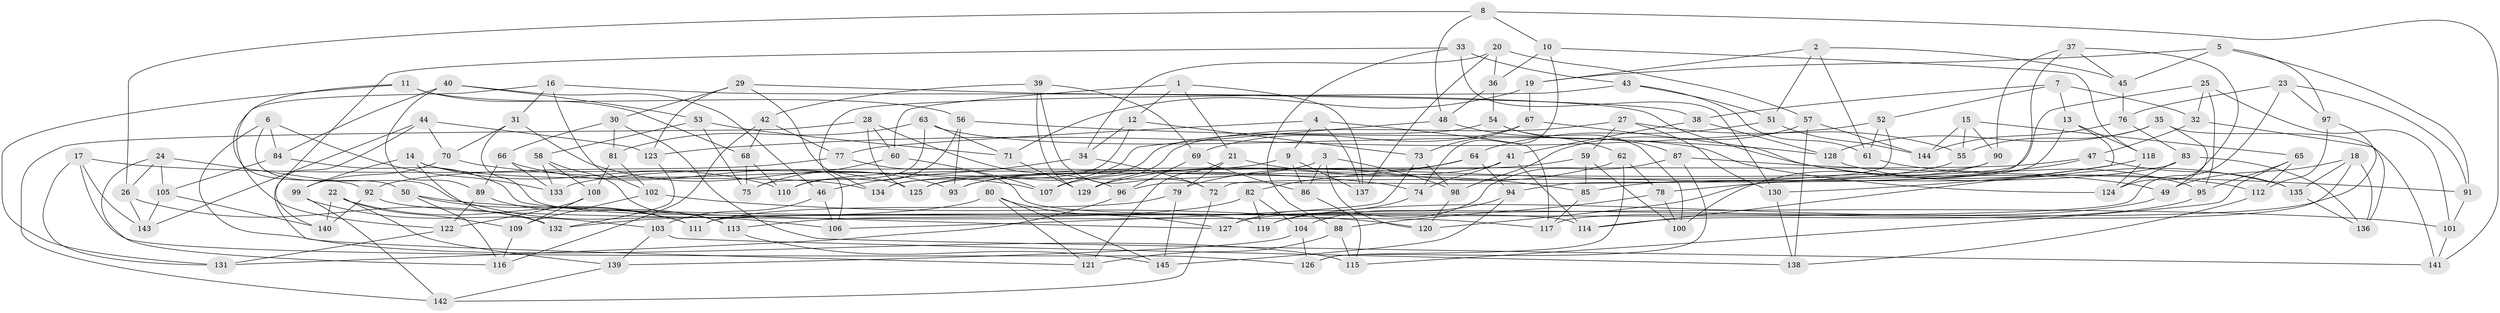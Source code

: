 // coarse degree distribution, {6: 0.5268817204301075, 5: 0.03225806451612903, 4: 0.43010752688172044, 3: 0.010752688172043012}
// Generated by graph-tools (version 1.1) at 2025/52/02/27/25 19:52:33]
// undirected, 145 vertices, 290 edges
graph export_dot {
graph [start="1"]
  node [color=gray90,style=filled];
  1;
  2;
  3;
  4;
  5;
  6;
  7;
  8;
  9;
  10;
  11;
  12;
  13;
  14;
  15;
  16;
  17;
  18;
  19;
  20;
  21;
  22;
  23;
  24;
  25;
  26;
  27;
  28;
  29;
  30;
  31;
  32;
  33;
  34;
  35;
  36;
  37;
  38;
  39;
  40;
  41;
  42;
  43;
  44;
  45;
  46;
  47;
  48;
  49;
  50;
  51;
  52;
  53;
  54;
  55;
  56;
  57;
  58;
  59;
  60;
  61;
  62;
  63;
  64;
  65;
  66;
  67;
  68;
  69;
  70;
  71;
  72;
  73;
  74;
  75;
  76;
  77;
  78;
  79;
  80;
  81;
  82;
  83;
  84;
  85;
  86;
  87;
  88;
  89;
  90;
  91;
  92;
  93;
  94;
  95;
  96;
  97;
  98;
  99;
  100;
  101;
  102;
  103;
  104;
  105;
  106;
  107;
  108;
  109;
  110;
  111;
  112;
  113;
  114;
  115;
  116;
  117;
  118;
  119;
  120;
  121;
  122;
  123;
  124;
  125;
  126;
  127;
  128;
  129;
  130;
  131;
  132;
  133;
  134;
  135;
  136;
  137;
  138;
  139;
  140;
  141;
  142;
  143;
  144;
  145;
  1 -- 137;
  1 -- 60;
  1 -- 21;
  1 -- 12;
  2 -- 19;
  2 -- 45;
  2 -- 51;
  2 -- 61;
  3 -- 86;
  3 -- 133;
  3 -- 98;
  3 -- 120;
  4 -- 9;
  4 -- 77;
  4 -- 117;
  4 -- 137;
  5 -- 97;
  5 -- 45;
  5 -- 19;
  5 -- 91;
  6 -- 84;
  6 -- 133;
  6 -- 106;
  6 -- 115;
  7 -- 38;
  7 -- 13;
  7 -- 32;
  7 -- 52;
  8 -- 26;
  8 -- 10;
  8 -- 48;
  8 -- 141;
  9 -- 86;
  9 -- 137;
  9 -- 110;
  10 -- 36;
  10 -- 74;
  10 -- 118;
  11 -- 50;
  11 -- 131;
  11 -- 68;
  11 -- 56;
  12 -- 34;
  12 -- 73;
  12 -- 134;
  13 -- 94;
  13 -- 118;
  13 -- 114;
  14 -- 99;
  14 -- 132;
  14 -- 110;
  14 -- 134;
  15 -- 65;
  15 -- 55;
  15 -- 90;
  15 -- 144;
  16 -- 102;
  16 -- 31;
  16 -- 49;
  16 -- 122;
  17 -- 74;
  17 -- 126;
  17 -- 143;
  17 -- 131;
  18 -- 49;
  18 -- 117;
  18 -- 135;
  18 -- 136;
  19 -- 67;
  19 -- 71;
  20 -- 57;
  20 -- 137;
  20 -- 34;
  20 -- 36;
  21 -- 79;
  21 -- 85;
  21 -- 121;
  22 -- 111;
  22 -- 109;
  22 -- 140;
  22 -- 139;
  23 -- 91;
  23 -- 76;
  23 -- 97;
  23 -- 111;
  24 -- 116;
  24 -- 105;
  24 -- 92;
  24 -- 26;
  25 -- 72;
  25 -- 32;
  25 -- 95;
  25 -- 101;
  26 -- 132;
  26 -- 143;
  27 -- 129;
  27 -- 55;
  27 -- 59;
  27 -- 130;
  28 -- 96;
  28 -- 60;
  28 -- 125;
  28 -- 142;
  29 -- 30;
  29 -- 38;
  29 -- 134;
  29 -- 123;
  30 -- 66;
  30 -- 81;
  30 -- 141;
  31 -- 119;
  31 -- 70;
  31 -- 93;
  32 -- 47;
  32 -- 136;
  33 -- 130;
  33 -- 88;
  33 -- 140;
  33 -- 43;
  34 -- 72;
  34 -- 46;
  35 -- 49;
  35 -- 128;
  35 -- 141;
  35 -- 55;
  36 -- 54;
  36 -- 48;
  37 -- 120;
  37 -- 124;
  37 -- 90;
  37 -- 45;
  38 -- 128;
  38 -- 41;
  39 -- 42;
  39 -- 69;
  39 -- 129;
  39 -- 72;
  40 -- 46;
  40 -- 89;
  40 -- 84;
  40 -- 53;
  41 -- 114;
  41 -- 74;
  41 -- 93;
  42 -- 77;
  42 -- 116;
  42 -- 68;
  43 -- 61;
  43 -- 51;
  43 -- 106;
  44 -- 121;
  44 -- 123;
  44 -- 143;
  44 -- 70;
  45 -- 76;
  46 -- 103;
  46 -- 106;
  47 -- 135;
  47 -- 78;
  47 -- 125;
  48 -- 62;
  48 -- 125;
  49 -- 119;
  50 -- 101;
  50 -- 111;
  50 -- 116;
  51 -- 64;
  51 -- 144;
  52 -- 61;
  52 -- 123;
  52 -- 96;
  53 -- 71;
  53 -- 58;
  53 -- 75;
  54 -- 87;
  54 -- 100;
  54 -- 107;
  55 -- 107;
  56 -- 110;
  56 -- 128;
  56 -- 93;
  57 -- 144;
  57 -- 138;
  57 -- 98;
  58 -- 113;
  58 -- 133;
  58 -- 108;
  59 -- 93;
  59 -- 100;
  59 -- 85;
  60 -- 107;
  60 -- 75;
  61 -- 95;
  62 -- 126;
  62 -- 78;
  62 -- 79;
  63 -- 124;
  63 -- 71;
  63 -- 75;
  63 -- 81;
  64 -- 129;
  64 -- 94;
  64 -- 82;
  65 -- 112;
  65 -- 115;
  65 -- 95;
  66 -- 89;
  66 -- 125;
  66 -- 133;
  67 -- 73;
  67 -- 69;
  67 -- 112;
  68 -- 75;
  68 -- 110;
  69 -- 96;
  69 -- 86;
  70 -- 99;
  70 -- 107;
  71 -- 129;
  72 -- 142;
  73 -- 106;
  73 -- 98;
  74 -- 127;
  76 -- 83;
  76 -- 144;
  77 -- 114;
  77 -- 92;
  78 -- 100;
  78 -- 88;
  79 -- 111;
  79 -- 145;
  80 -- 145;
  80 -- 127;
  80 -- 121;
  80 -- 132;
  81 -- 108;
  81 -- 102;
  82 -- 104;
  82 -- 119;
  82 -- 113;
  83 -- 136;
  83 -- 85;
  83 -- 124;
  84 -- 105;
  84 -- 127;
  85 -- 117;
  86 -- 115;
  87 -- 91;
  87 -- 119;
  87 -- 126;
  88 -- 115;
  88 -- 121;
  89 -- 122;
  89 -- 113;
  90 -- 100;
  90 -- 134;
  91 -- 101;
  92 -- 117;
  92 -- 140;
  94 -- 104;
  94 -- 145;
  95 -- 114;
  96 -- 131;
  97 -- 112;
  97 -- 127;
  98 -- 120;
  99 -- 142;
  99 -- 103;
  101 -- 141;
  102 -- 120;
  102 -- 109;
  103 -- 138;
  103 -- 139;
  104 -- 126;
  104 -- 139;
  105 -- 140;
  105 -- 143;
  108 -- 122;
  108 -- 109;
  109 -- 116;
  112 -- 138;
  113 -- 145;
  118 -- 130;
  118 -- 124;
  122 -- 131;
  123 -- 132;
  128 -- 135;
  130 -- 138;
  135 -- 136;
  139 -- 142;
}
